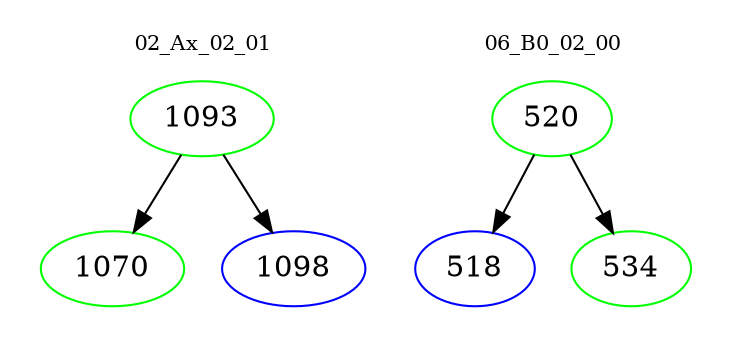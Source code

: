 digraph{
subgraph cluster_0 {
color = white
label = "02_Ax_02_01";
fontsize=10;
T0_1093 [label="1093", color="green"]
T0_1093 -> T0_1070 [color="black"]
T0_1070 [label="1070", color="green"]
T0_1093 -> T0_1098 [color="black"]
T0_1098 [label="1098", color="blue"]
}
subgraph cluster_1 {
color = white
label = "06_B0_02_00";
fontsize=10;
T1_520 [label="520", color="green"]
T1_520 -> T1_518 [color="black"]
T1_518 [label="518", color="blue"]
T1_520 -> T1_534 [color="black"]
T1_534 [label="534", color="green"]
}
}
